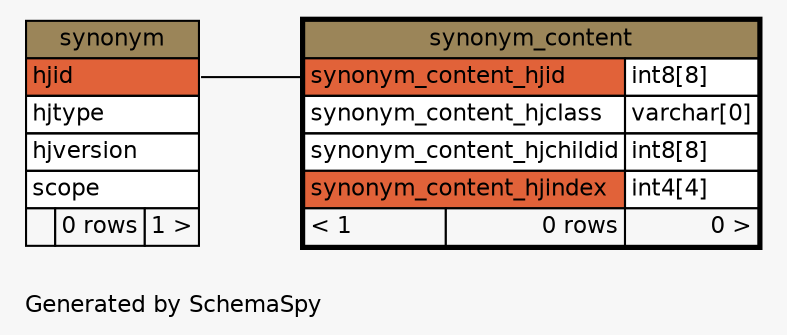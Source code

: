 // dot 2.22.2 on Windows Vista 6.0
// SchemaSpy rev 536
digraph "oneDegreeRelationshipsDiagram" {
  graph [
    rankdir="RL"
    bgcolor="#f7f7f7"
    label="\nGenerated by SchemaSpy"
    labeljust="l"
    nodesep="0.18"
    ranksep="0.46"
    fontname="Helvetica"
    fontsize="11"
  ];
  node [
    fontname="Helvetica"
    fontsize="11"
    shape="plaintext"
  ];
  edge [
    arrowsize="0.8"
  ];
  "synonym_content":"synonym_content_hjid":w -> "synonym":"hjid":e [arrowhead=none arrowtail=crowodot];
  "synonym" [
    label=<
    <TABLE BORDER="0" CELLBORDER="1" CELLSPACING="0" BGCOLOR="#ffffff">
      <TR><TD COLSPAN="3" BGCOLOR="#9b8559" ALIGN="CENTER">synonym</TD></TR>
      <TR><TD PORT="hjid" COLSPAN="3" BGCOLOR="#e16239" ALIGN="LEFT">hjid</TD></TR>
      <TR><TD PORT="hjtype" COLSPAN="3" ALIGN="LEFT">hjtype</TD></TR>
      <TR><TD PORT="hjversion" COLSPAN="3" ALIGN="LEFT">hjversion</TD></TR>
      <TR><TD PORT="scope" COLSPAN="3" ALIGN="LEFT">scope</TD></TR>
      <TR><TD ALIGN="LEFT" BGCOLOR="#f7f7f7">  </TD><TD ALIGN="RIGHT" BGCOLOR="#f7f7f7">0 rows</TD><TD ALIGN="RIGHT" BGCOLOR="#f7f7f7">1 &gt;</TD></TR>
    </TABLE>>
    URL="synonym.html"
    tooltip="synonym"
  ];
  "synonym_content" [
    label=<
    <TABLE BORDER="2" CELLBORDER="1" CELLSPACING="0" BGCOLOR="#ffffff">
      <TR><TD COLSPAN="3" BGCOLOR="#9b8559" ALIGN="CENTER">synonym_content</TD></TR>
      <TR><TD PORT="synonym_content_hjid" COLSPAN="2" BGCOLOR="#e16239" ALIGN="LEFT">synonym_content_hjid</TD><TD PORT="synonym_content_hjid.type" ALIGN="LEFT">int8[8]</TD></TR>
      <TR><TD PORT="synonym_content_hjclass" COLSPAN="2" ALIGN="LEFT">synonym_content_hjclass</TD><TD PORT="synonym_content_hjclass.type" ALIGN="LEFT">varchar[0]</TD></TR>
      <TR><TD PORT="synonym_content_hjchildid" COLSPAN="2" ALIGN="LEFT">synonym_content_hjchildid</TD><TD PORT="synonym_content_hjchildid.type" ALIGN="LEFT">int8[8]</TD></TR>
      <TR><TD PORT="synonym_content_hjindex" COLSPAN="2" BGCOLOR="#e16239" ALIGN="LEFT">synonym_content_hjindex</TD><TD PORT="synonym_content_hjindex.type" ALIGN="LEFT">int4[4]</TD></TR>
      <TR><TD ALIGN="LEFT" BGCOLOR="#f7f7f7">&lt; 1</TD><TD ALIGN="RIGHT" BGCOLOR="#f7f7f7">0 rows</TD><TD ALIGN="RIGHT" BGCOLOR="#f7f7f7">0 &gt;</TD></TR>
    </TABLE>>
    URL="synonym_content.html"
    tooltip="synonym_content"
  ];
}
